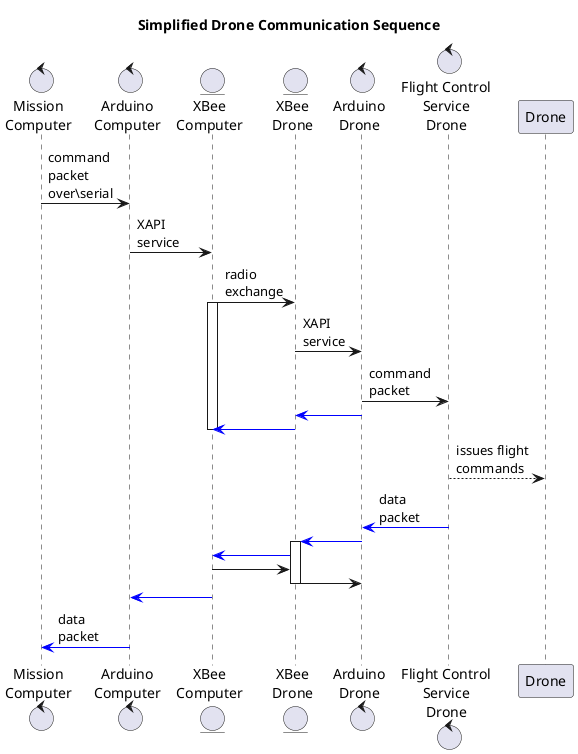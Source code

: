 @startuml
	title Simplified Drone Communication Sequence

	control "Mission\nComputer" 			as mc
  control "Arduino\nComputer" 					as xc
  entity "XBee\nComputer" 					as bc
  entity "XBee\nDrone" 							as bd
  control "Arduino\nDrone" 						as xd
  control "Flight Control\nService\nDrone"	as dm
	participant "Drone"   						as dr



	mc -> xc :command\npacket\nover\serial

	xc -> bc :XAPI\nservice


	bc -> bd :radio\nexchange
	activate bc
	bd -> xd :XAPI\nservice
  xd -> dm :command\npacket
  bd <[#blue]- xd
  bc <[#blue]- bd
  deactivate bc
	 
  dm --> dr :issues flight\ncommands
  
  xd <[#blue]- dm :data\npacket
	


	
	bd <[#blue]- xd 
	activate bd
	bc <[#blue]- bd 

  bc -> bd	
	bd -> xd
  deactivate bd
  xc <[#blue]- bc
	mc <[#blue]- xc :data\npacket

	

@enduml
